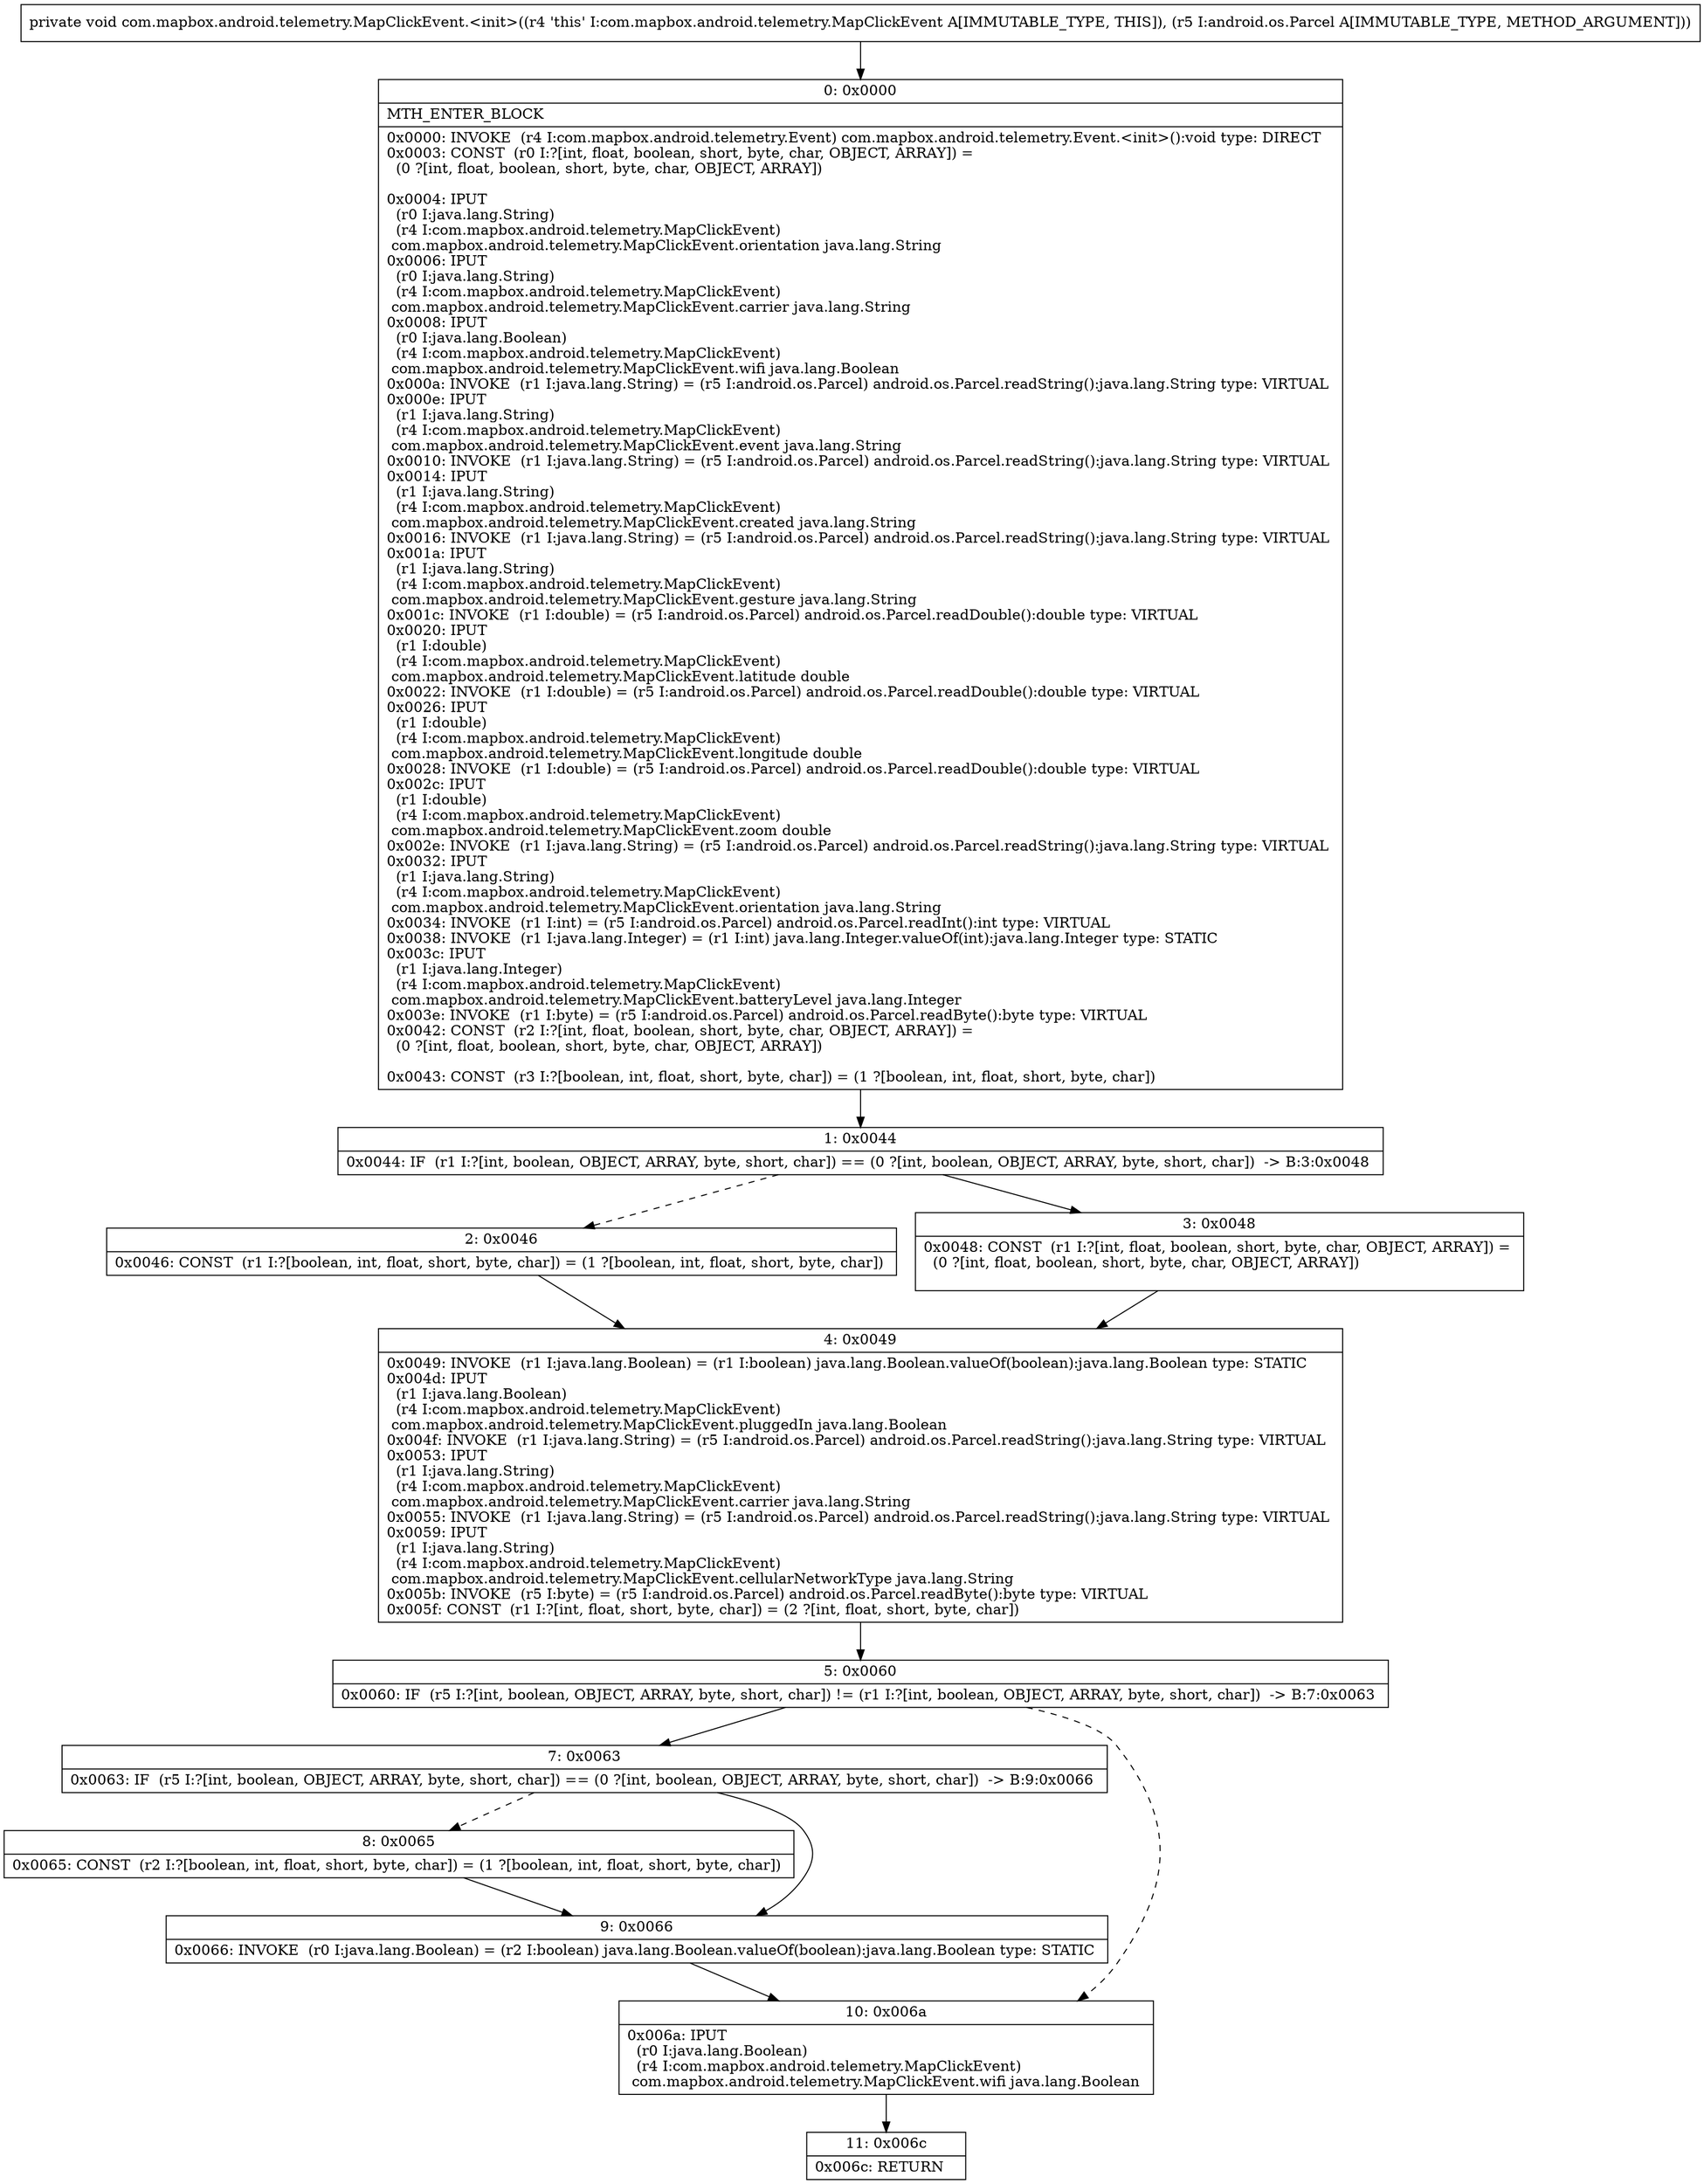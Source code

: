 digraph "CFG forcom.mapbox.android.telemetry.MapClickEvent.\<init\>(Landroid\/os\/Parcel;)V" {
Node_0 [shape=record,label="{0\:\ 0x0000|MTH_ENTER_BLOCK\l|0x0000: INVOKE  (r4 I:com.mapbox.android.telemetry.Event) com.mapbox.android.telemetry.Event.\<init\>():void type: DIRECT \l0x0003: CONST  (r0 I:?[int, float, boolean, short, byte, char, OBJECT, ARRAY]) = \l  (0 ?[int, float, boolean, short, byte, char, OBJECT, ARRAY])\l \l0x0004: IPUT  \l  (r0 I:java.lang.String)\l  (r4 I:com.mapbox.android.telemetry.MapClickEvent)\l com.mapbox.android.telemetry.MapClickEvent.orientation java.lang.String \l0x0006: IPUT  \l  (r0 I:java.lang.String)\l  (r4 I:com.mapbox.android.telemetry.MapClickEvent)\l com.mapbox.android.telemetry.MapClickEvent.carrier java.lang.String \l0x0008: IPUT  \l  (r0 I:java.lang.Boolean)\l  (r4 I:com.mapbox.android.telemetry.MapClickEvent)\l com.mapbox.android.telemetry.MapClickEvent.wifi java.lang.Boolean \l0x000a: INVOKE  (r1 I:java.lang.String) = (r5 I:android.os.Parcel) android.os.Parcel.readString():java.lang.String type: VIRTUAL \l0x000e: IPUT  \l  (r1 I:java.lang.String)\l  (r4 I:com.mapbox.android.telemetry.MapClickEvent)\l com.mapbox.android.telemetry.MapClickEvent.event java.lang.String \l0x0010: INVOKE  (r1 I:java.lang.String) = (r5 I:android.os.Parcel) android.os.Parcel.readString():java.lang.String type: VIRTUAL \l0x0014: IPUT  \l  (r1 I:java.lang.String)\l  (r4 I:com.mapbox.android.telemetry.MapClickEvent)\l com.mapbox.android.telemetry.MapClickEvent.created java.lang.String \l0x0016: INVOKE  (r1 I:java.lang.String) = (r5 I:android.os.Parcel) android.os.Parcel.readString():java.lang.String type: VIRTUAL \l0x001a: IPUT  \l  (r1 I:java.lang.String)\l  (r4 I:com.mapbox.android.telemetry.MapClickEvent)\l com.mapbox.android.telemetry.MapClickEvent.gesture java.lang.String \l0x001c: INVOKE  (r1 I:double) = (r5 I:android.os.Parcel) android.os.Parcel.readDouble():double type: VIRTUAL \l0x0020: IPUT  \l  (r1 I:double)\l  (r4 I:com.mapbox.android.telemetry.MapClickEvent)\l com.mapbox.android.telemetry.MapClickEvent.latitude double \l0x0022: INVOKE  (r1 I:double) = (r5 I:android.os.Parcel) android.os.Parcel.readDouble():double type: VIRTUAL \l0x0026: IPUT  \l  (r1 I:double)\l  (r4 I:com.mapbox.android.telemetry.MapClickEvent)\l com.mapbox.android.telemetry.MapClickEvent.longitude double \l0x0028: INVOKE  (r1 I:double) = (r5 I:android.os.Parcel) android.os.Parcel.readDouble():double type: VIRTUAL \l0x002c: IPUT  \l  (r1 I:double)\l  (r4 I:com.mapbox.android.telemetry.MapClickEvent)\l com.mapbox.android.telemetry.MapClickEvent.zoom double \l0x002e: INVOKE  (r1 I:java.lang.String) = (r5 I:android.os.Parcel) android.os.Parcel.readString():java.lang.String type: VIRTUAL \l0x0032: IPUT  \l  (r1 I:java.lang.String)\l  (r4 I:com.mapbox.android.telemetry.MapClickEvent)\l com.mapbox.android.telemetry.MapClickEvent.orientation java.lang.String \l0x0034: INVOKE  (r1 I:int) = (r5 I:android.os.Parcel) android.os.Parcel.readInt():int type: VIRTUAL \l0x0038: INVOKE  (r1 I:java.lang.Integer) = (r1 I:int) java.lang.Integer.valueOf(int):java.lang.Integer type: STATIC \l0x003c: IPUT  \l  (r1 I:java.lang.Integer)\l  (r4 I:com.mapbox.android.telemetry.MapClickEvent)\l com.mapbox.android.telemetry.MapClickEvent.batteryLevel java.lang.Integer \l0x003e: INVOKE  (r1 I:byte) = (r5 I:android.os.Parcel) android.os.Parcel.readByte():byte type: VIRTUAL \l0x0042: CONST  (r2 I:?[int, float, boolean, short, byte, char, OBJECT, ARRAY]) = \l  (0 ?[int, float, boolean, short, byte, char, OBJECT, ARRAY])\l \l0x0043: CONST  (r3 I:?[boolean, int, float, short, byte, char]) = (1 ?[boolean, int, float, short, byte, char]) \l}"];
Node_1 [shape=record,label="{1\:\ 0x0044|0x0044: IF  (r1 I:?[int, boolean, OBJECT, ARRAY, byte, short, char]) == (0 ?[int, boolean, OBJECT, ARRAY, byte, short, char])  \-\> B:3:0x0048 \l}"];
Node_2 [shape=record,label="{2\:\ 0x0046|0x0046: CONST  (r1 I:?[boolean, int, float, short, byte, char]) = (1 ?[boolean, int, float, short, byte, char]) \l}"];
Node_3 [shape=record,label="{3\:\ 0x0048|0x0048: CONST  (r1 I:?[int, float, boolean, short, byte, char, OBJECT, ARRAY]) = \l  (0 ?[int, float, boolean, short, byte, char, OBJECT, ARRAY])\l \l}"];
Node_4 [shape=record,label="{4\:\ 0x0049|0x0049: INVOKE  (r1 I:java.lang.Boolean) = (r1 I:boolean) java.lang.Boolean.valueOf(boolean):java.lang.Boolean type: STATIC \l0x004d: IPUT  \l  (r1 I:java.lang.Boolean)\l  (r4 I:com.mapbox.android.telemetry.MapClickEvent)\l com.mapbox.android.telemetry.MapClickEvent.pluggedIn java.lang.Boolean \l0x004f: INVOKE  (r1 I:java.lang.String) = (r5 I:android.os.Parcel) android.os.Parcel.readString():java.lang.String type: VIRTUAL \l0x0053: IPUT  \l  (r1 I:java.lang.String)\l  (r4 I:com.mapbox.android.telemetry.MapClickEvent)\l com.mapbox.android.telemetry.MapClickEvent.carrier java.lang.String \l0x0055: INVOKE  (r1 I:java.lang.String) = (r5 I:android.os.Parcel) android.os.Parcel.readString():java.lang.String type: VIRTUAL \l0x0059: IPUT  \l  (r1 I:java.lang.String)\l  (r4 I:com.mapbox.android.telemetry.MapClickEvent)\l com.mapbox.android.telemetry.MapClickEvent.cellularNetworkType java.lang.String \l0x005b: INVOKE  (r5 I:byte) = (r5 I:android.os.Parcel) android.os.Parcel.readByte():byte type: VIRTUAL \l0x005f: CONST  (r1 I:?[int, float, short, byte, char]) = (2 ?[int, float, short, byte, char]) \l}"];
Node_5 [shape=record,label="{5\:\ 0x0060|0x0060: IF  (r5 I:?[int, boolean, OBJECT, ARRAY, byte, short, char]) != (r1 I:?[int, boolean, OBJECT, ARRAY, byte, short, char])  \-\> B:7:0x0063 \l}"];
Node_7 [shape=record,label="{7\:\ 0x0063|0x0063: IF  (r5 I:?[int, boolean, OBJECT, ARRAY, byte, short, char]) == (0 ?[int, boolean, OBJECT, ARRAY, byte, short, char])  \-\> B:9:0x0066 \l}"];
Node_8 [shape=record,label="{8\:\ 0x0065|0x0065: CONST  (r2 I:?[boolean, int, float, short, byte, char]) = (1 ?[boolean, int, float, short, byte, char]) \l}"];
Node_9 [shape=record,label="{9\:\ 0x0066|0x0066: INVOKE  (r0 I:java.lang.Boolean) = (r2 I:boolean) java.lang.Boolean.valueOf(boolean):java.lang.Boolean type: STATIC \l}"];
Node_10 [shape=record,label="{10\:\ 0x006a|0x006a: IPUT  \l  (r0 I:java.lang.Boolean)\l  (r4 I:com.mapbox.android.telemetry.MapClickEvent)\l com.mapbox.android.telemetry.MapClickEvent.wifi java.lang.Boolean \l}"];
Node_11 [shape=record,label="{11\:\ 0x006c|0x006c: RETURN   \l}"];
MethodNode[shape=record,label="{private void com.mapbox.android.telemetry.MapClickEvent.\<init\>((r4 'this' I:com.mapbox.android.telemetry.MapClickEvent A[IMMUTABLE_TYPE, THIS]), (r5 I:android.os.Parcel A[IMMUTABLE_TYPE, METHOD_ARGUMENT])) }"];
MethodNode -> Node_0;
Node_0 -> Node_1;
Node_1 -> Node_2[style=dashed];
Node_1 -> Node_3;
Node_2 -> Node_4;
Node_3 -> Node_4;
Node_4 -> Node_5;
Node_5 -> Node_7;
Node_5 -> Node_10[style=dashed];
Node_7 -> Node_8[style=dashed];
Node_7 -> Node_9;
Node_8 -> Node_9;
Node_9 -> Node_10;
Node_10 -> Node_11;
}

